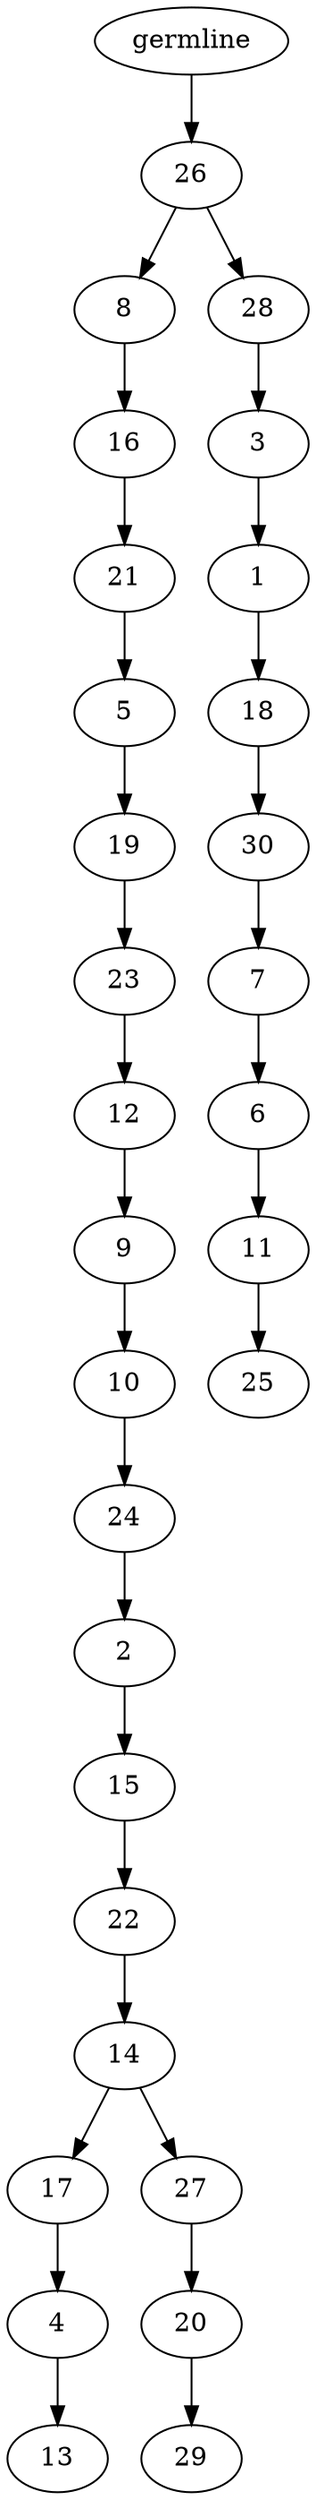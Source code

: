 digraph phylogeny {
	"31" [label="germline"];
	"31" -> "30";
	"30" [label="26"];
	"30" -> "29";
	"29" [label="8"];
	"29" -> "28";
	"28" [label="16"];
	"28" -> "27";
	"27" [label="21"];
	"27" -> "26";
	"26" [label="5"];
	"26" -> "25";
	"25" [label="19"];
	"25" -> "24";
	"24" [label="23"];
	"24" -> "23";
	"23" [label="12"];
	"23" -> "22";
	"22" [label="9"];
	"22" -> "21";
	"21" [label="10"];
	"21" -> "20";
	"20" [label="24"];
	"20" -> "19";
	"19" [label="2"];
	"19" -> "18";
	"18" [label="15"];
	"18" -> "17";
	"17" [label="22"];
	"17" -> "16";
	"16" [label="14"];
	"16" -> "2";
	"2" [label="17"];
	"2" -> "1";
	"1" [label="4"];
	"1" -> "0";
	"0" [label="13"];
	"16" -> "15";
	"15" [label="27"];
	"15" -> "4";
	"4" [label="20"];
	"4" -> "3";
	"3" [label="29"];
	"30" -> "14";
	"14" [label="28"];
	"14" -> "13";
	"13" [label="3"];
	"13" -> "12";
	"12" [label="1"];
	"12" -> "11";
	"11" [label="18"];
	"11" -> "10";
	"10" [label="30"];
	"10" -> "9";
	"9" [label="7"];
	"9" -> "8";
	"8" [label="6"];
	"8" -> "7";
	"7" [label="11"];
	"7" -> "6";
	"6" [label="25"];
}
